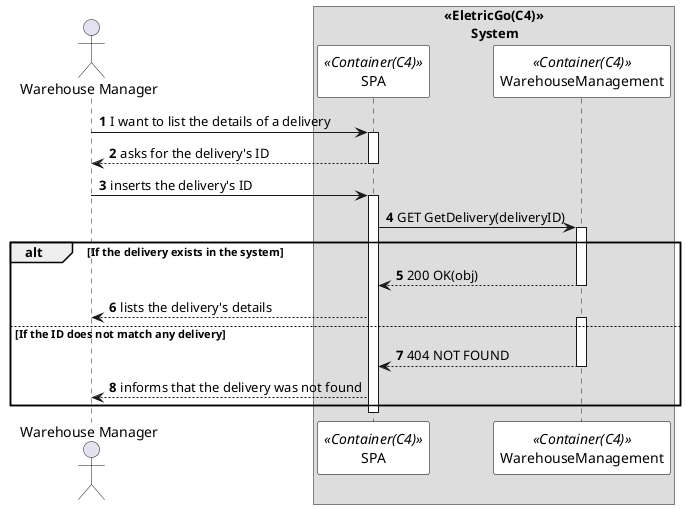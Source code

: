 @startuml getDeliveryByIDSD
autonumber

skinparam sequence {
    ParticipantBorderColor black
    ParticipantBackgroundColor white
}

actor "Warehouse Manager" as admin


box "<<EletricGo(C4)>>\n\tSystem"
participant SPA as system <<Container(C4)>>
participant WarehouseManagement as  WM <<Container(C4)>>
end box

admin -> system: I want to list the details of a delivery
activate system

system --> admin: asks for the delivery's ID
deactivate system

admin -> system: inserts the delivery's ID

activate system
system -> WM: GET GetDelivery(deliveryID)
activate WM

alt If the delivery exists in the system  
WM --> system: 200 OK(obj)
deactivate WM

system --> admin: lists the delivery's details


else If the ID does not match any delivery

activate WM
WM --> system: 404 NOT FOUND
deactivate WM

system --> admin: informs that the delivery was not found
end

deactivate system
deactivate admin

@enduml